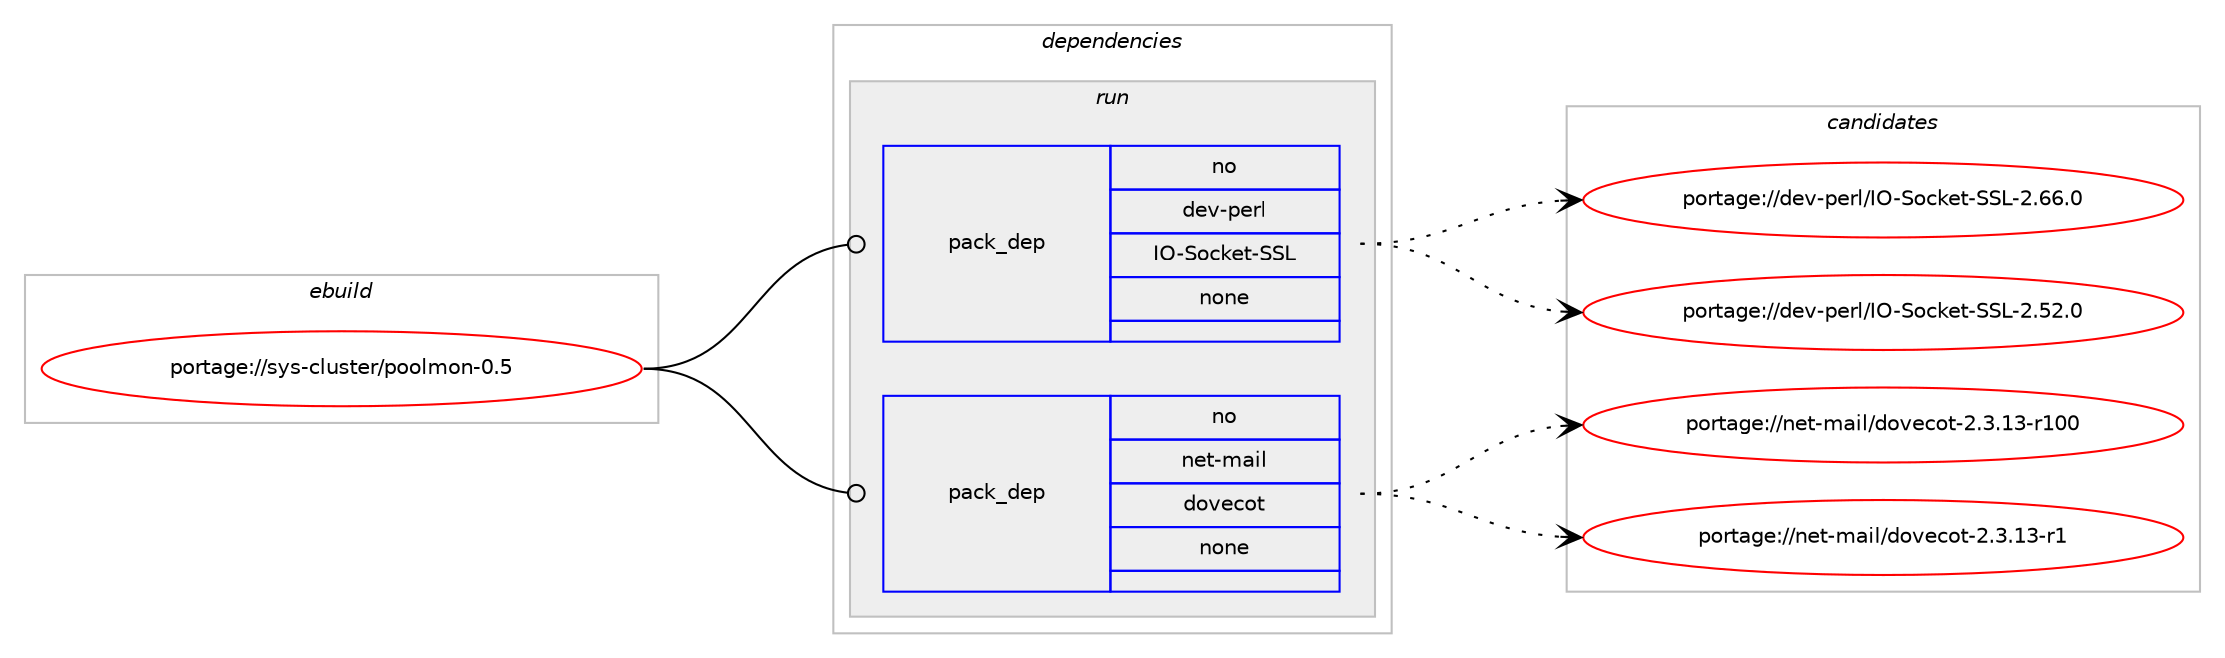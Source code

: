 digraph prolog {

# *************
# Graph options
# *************

newrank=true;
concentrate=true;
compound=true;
graph [rankdir=LR,fontname=Helvetica,fontsize=10,ranksep=1.5];#, ranksep=2.5, nodesep=0.2];
edge  [arrowhead=vee];
node  [fontname=Helvetica,fontsize=10];

# **********
# The ebuild
# **********

subgraph cluster_leftcol {
color=gray;
rank=same;
label=<<i>ebuild</i>>;
id [label="portage://sys-cluster/poolmon-0.5", color=red, width=4, href="../sys-cluster/poolmon-0.5.svg"];
}

# ****************
# The dependencies
# ****************

subgraph cluster_midcol {
color=gray;
label=<<i>dependencies</i>>;
subgraph cluster_compile {
fillcolor="#eeeeee";
style=filled;
label=<<i>compile</i>>;
}
subgraph cluster_compileandrun {
fillcolor="#eeeeee";
style=filled;
label=<<i>compile and run</i>>;
}
subgraph cluster_run {
fillcolor="#eeeeee";
style=filled;
label=<<i>run</i>>;
subgraph pack5092 {
dependency7091 [label=<<TABLE BORDER="0" CELLBORDER="1" CELLSPACING="0" CELLPADDING="4" WIDTH="220"><TR><TD ROWSPAN="6" CELLPADDING="30">pack_dep</TD></TR><TR><TD WIDTH="110">no</TD></TR><TR><TD>dev-perl</TD></TR><TR><TD>IO-Socket-SSL</TD></TR><TR><TD>none</TD></TR><TR><TD></TD></TR></TABLE>>, shape=none, color=blue];
}
id:e -> dependency7091:w [weight=20,style="solid",arrowhead="odot"];
subgraph pack5093 {
dependency7092 [label=<<TABLE BORDER="0" CELLBORDER="1" CELLSPACING="0" CELLPADDING="4" WIDTH="220"><TR><TD ROWSPAN="6" CELLPADDING="30">pack_dep</TD></TR><TR><TD WIDTH="110">no</TD></TR><TR><TD>net-mail</TD></TR><TR><TD>dovecot</TD></TR><TR><TD>none</TD></TR><TR><TD></TD></TR></TABLE>>, shape=none, color=blue];
}
id:e -> dependency7092:w [weight=20,style="solid",arrowhead="odot"];
}
}

# **************
# The candidates
# **************

subgraph cluster_choices {
rank=same;
color=gray;
label=<<i>candidates</i>>;

subgraph choice5092 {
color=black;
nodesep=1;
choice100101118451121011141084773794583111991071011164583837645504654544648 [label="portage://dev-perl/IO-Socket-SSL-2.66.0", color=red, width=4,href="../dev-perl/IO-Socket-SSL-2.66.0.svg"];
choice100101118451121011141084773794583111991071011164583837645504653504648 [label="portage://dev-perl/IO-Socket-SSL-2.52.0", color=red, width=4,href="../dev-perl/IO-Socket-SSL-2.52.0.svg"];
dependency7091:e -> choice100101118451121011141084773794583111991071011164583837645504654544648:w [style=dotted,weight="100"];
dependency7091:e -> choice100101118451121011141084773794583111991071011164583837645504653504648:w [style=dotted,weight="100"];
}
subgraph choice5093 {
color=black;
nodesep=1;
choice110101116451099710510847100111118101991111164550465146495145114494848 [label="portage://net-mail/dovecot-2.3.13-r100", color=red, width=4,href="../net-mail/dovecot-2.3.13-r100.svg"];
choice11010111645109971051084710011111810199111116455046514649514511449 [label="portage://net-mail/dovecot-2.3.13-r1", color=red, width=4,href="../net-mail/dovecot-2.3.13-r1.svg"];
dependency7092:e -> choice110101116451099710510847100111118101991111164550465146495145114494848:w [style=dotted,weight="100"];
dependency7092:e -> choice11010111645109971051084710011111810199111116455046514649514511449:w [style=dotted,weight="100"];
}
}

}
